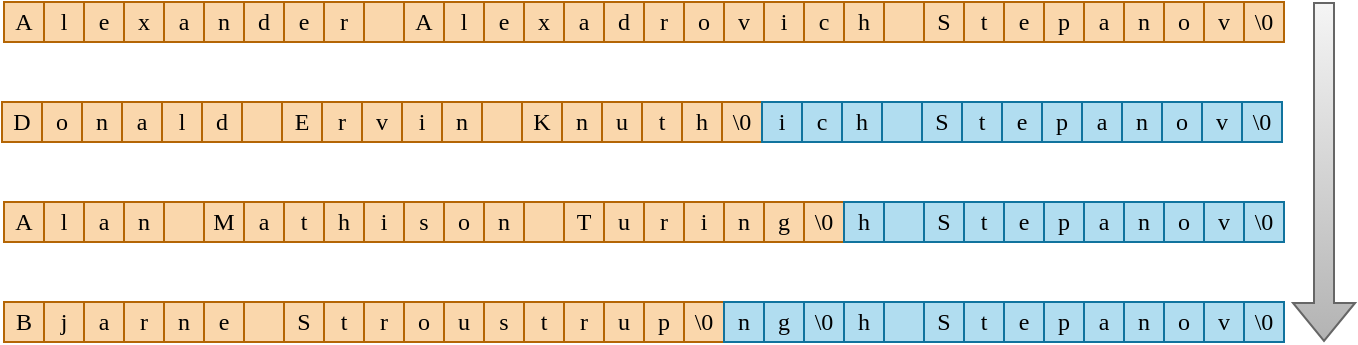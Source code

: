 <mxfile version="22.1.16" type="device">
  <diagram name="Page-1" id="nZQKi7UJ11sSgHiRh12A">
    <mxGraphModel dx="1602" dy="516" grid="1" gridSize="10" guides="1" tooltips="1" connect="1" arrows="1" fold="1" page="1" pageScale="1" pageWidth="850" pageHeight="1100" math="0" shadow="0">
      <root>
        <mxCell id="0" />
        <mxCell id="1" parent="0" />
        <mxCell id="AO6BtqNN17s9clnaOmh2-70" value="A" style="rounded=0;whiteSpace=wrap;html=1;fontFamily=consolas;fillColor=#fad7ac;strokeColor=#b46504;" parent="1" vertex="1">
          <mxGeometry y="40" width="20" height="20" as="geometry" />
        </mxCell>
        <mxCell id="AO6BtqNN17s9clnaOmh2-71" value="l" style="rounded=0;whiteSpace=wrap;html=1;fontFamily=consolas;fillColor=#fad7ac;strokeColor=#b46504;" parent="1" vertex="1">
          <mxGeometry x="20" y="40" width="20" height="20" as="geometry" />
        </mxCell>
        <mxCell id="AO6BtqNN17s9clnaOmh2-72" value="e" style="rounded=0;whiteSpace=wrap;html=1;fontFamily=consolas;fillColor=#fad7ac;strokeColor=#b46504;" parent="1" vertex="1">
          <mxGeometry x="40" y="40" width="20" height="20" as="geometry" />
        </mxCell>
        <mxCell id="AO6BtqNN17s9clnaOmh2-73" value="x" style="rounded=0;whiteSpace=wrap;html=1;fontFamily=consolas;fillColor=#fad7ac;strokeColor=#b46504;" parent="1" vertex="1">
          <mxGeometry x="60" y="40" width="20" height="20" as="geometry" />
        </mxCell>
        <mxCell id="AO6BtqNN17s9clnaOmh2-74" value="a" style="rounded=0;whiteSpace=wrap;html=1;fontFamily=consolas;fillColor=#fad7ac;strokeColor=#b46504;" parent="1" vertex="1">
          <mxGeometry x="80" y="40" width="20" height="20" as="geometry" />
        </mxCell>
        <mxCell id="AO6BtqNN17s9clnaOmh2-75" value="n" style="rounded=0;whiteSpace=wrap;html=1;fontFamily=consolas;fillColor=#fad7ac;strokeColor=#b46504;" parent="1" vertex="1">
          <mxGeometry x="100" y="40" width="20" height="20" as="geometry" />
        </mxCell>
        <mxCell id="AO6BtqNN17s9clnaOmh2-76" value="d" style="rounded=0;whiteSpace=wrap;html=1;fontFamily=consolas;fillColor=#fad7ac;strokeColor=#b46504;" parent="1" vertex="1">
          <mxGeometry x="120" y="40" width="20" height="20" as="geometry" />
        </mxCell>
        <mxCell id="AO6BtqNN17s9clnaOmh2-77" value="e" style="rounded=0;whiteSpace=wrap;html=1;fontFamily=consolas;fillColor=#fad7ac;strokeColor=#b46504;" parent="1" vertex="1">
          <mxGeometry x="140" y="40" width="20" height="20" as="geometry" />
        </mxCell>
        <mxCell id="AO6BtqNN17s9clnaOmh2-78" value="r" style="rounded=0;whiteSpace=wrap;html=1;fontFamily=consolas;fillColor=#fad7ac;strokeColor=#b46504;" parent="1" vertex="1">
          <mxGeometry x="160" y="40" width="20" height="20" as="geometry" />
        </mxCell>
        <mxCell id="AO6BtqNN17s9clnaOmh2-79" value="&amp;nbsp;" style="rounded=0;whiteSpace=wrap;html=1;fontFamily=consolas;fillColor=#fad7ac;strokeColor=#b46504;" parent="1" vertex="1">
          <mxGeometry x="180" y="40" width="20" height="20" as="geometry" />
        </mxCell>
        <mxCell id="AO6BtqNN17s9clnaOmh2-80" value="A" style="rounded=0;whiteSpace=wrap;html=1;fontFamily=consolas;fillColor=#fad7ac;strokeColor=#b46504;" parent="1" vertex="1">
          <mxGeometry x="200" y="40" width="20" height="20" as="geometry" />
        </mxCell>
        <mxCell id="AO6BtqNN17s9clnaOmh2-81" value="l" style="rounded=0;whiteSpace=wrap;html=1;fontFamily=consolas;fillColor=#fad7ac;strokeColor=#b46504;" parent="1" vertex="1">
          <mxGeometry x="220" y="40" width="20" height="20" as="geometry" />
        </mxCell>
        <mxCell id="AO6BtqNN17s9clnaOmh2-82" value="e" style="rounded=0;whiteSpace=wrap;html=1;fontFamily=consolas;fillColor=#fad7ac;strokeColor=#b46504;" parent="1" vertex="1">
          <mxGeometry x="240" y="40" width="20" height="20" as="geometry" />
        </mxCell>
        <mxCell id="AO6BtqNN17s9clnaOmh2-83" value="x" style="rounded=0;whiteSpace=wrap;html=1;fontFamily=consolas;fillColor=#fad7ac;strokeColor=#b46504;" parent="1" vertex="1">
          <mxGeometry x="260" y="40" width="20" height="20" as="geometry" />
        </mxCell>
        <mxCell id="AO6BtqNN17s9clnaOmh2-84" value="a" style="rounded=0;whiteSpace=wrap;html=1;fontFamily=consolas;fillColor=#fad7ac;strokeColor=#b46504;" parent="1" vertex="1">
          <mxGeometry x="280" y="40" width="20" height="20" as="geometry" />
        </mxCell>
        <mxCell id="AO6BtqNN17s9clnaOmh2-85" value="d" style="rounded=0;whiteSpace=wrap;html=1;fontFamily=consolas;fillColor=#fad7ac;strokeColor=#b46504;" parent="1" vertex="1">
          <mxGeometry x="300" y="40" width="20" height="20" as="geometry" />
        </mxCell>
        <mxCell id="AO6BtqNN17s9clnaOmh2-86" value="r" style="rounded=0;whiteSpace=wrap;html=1;fontFamily=consolas;fillColor=#fad7ac;strokeColor=#b46504;" parent="1" vertex="1">
          <mxGeometry x="320" y="40" width="20" height="20" as="geometry" />
        </mxCell>
        <mxCell id="AO6BtqNN17s9clnaOmh2-87" value="o" style="rounded=0;whiteSpace=wrap;html=1;fontFamily=consolas;fillColor=#fad7ac;strokeColor=#b46504;" parent="1" vertex="1">
          <mxGeometry x="340" y="40" width="20" height="20" as="geometry" />
        </mxCell>
        <mxCell id="AO6BtqNN17s9clnaOmh2-88" value="v" style="rounded=0;whiteSpace=wrap;html=1;fontFamily=consolas;fillColor=#fad7ac;strokeColor=#b46504;" parent="1" vertex="1">
          <mxGeometry x="360" y="40" width="20" height="20" as="geometry" />
        </mxCell>
        <mxCell id="AO6BtqNN17s9clnaOmh2-89" value="i" style="rounded=0;whiteSpace=wrap;html=1;fontFamily=consolas;fillColor=#fad7ac;strokeColor=#b46504;" parent="1" vertex="1">
          <mxGeometry x="380" y="40" width="20" height="20" as="geometry" />
        </mxCell>
        <mxCell id="AO6BtqNN17s9clnaOmh2-101" value="c" style="rounded=0;whiteSpace=wrap;html=1;fontFamily=consolas;fillColor=#fad7ac;strokeColor=#b46504;" parent="1" vertex="1">
          <mxGeometry x="400" y="40" width="20" height="20" as="geometry" />
        </mxCell>
        <mxCell id="AO6BtqNN17s9clnaOmh2-102" value="h" style="rounded=0;whiteSpace=wrap;html=1;fontFamily=consolas;fillColor=#fad7ac;strokeColor=#b46504;" parent="1" vertex="1">
          <mxGeometry x="420" y="40" width="20" height="20" as="geometry" />
        </mxCell>
        <mxCell id="AO6BtqNN17s9clnaOmh2-103" value="&amp;nbsp;" style="rounded=0;whiteSpace=wrap;html=1;fontFamily=consolas;fillColor=#fad7ac;strokeColor=#b46504;" parent="1" vertex="1">
          <mxGeometry x="440" y="40" width="20" height="20" as="geometry" />
        </mxCell>
        <mxCell id="AO6BtqNN17s9clnaOmh2-104" value="S" style="rounded=0;whiteSpace=wrap;html=1;fontFamily=consolas;fillColor=#fad7ac;strokeColor=#b46504;" parent="1" vertex="1">
          <mxGeometry x="460" y="40" width="20" height="20" as="geometry" />
        </mxCell>
        <mxCell id="AO6BtqNN17s9clnaOmh2-105" value="t" style="rounded=0;whiteSpace=wrap;html=1;fontFamily=consolas;fillColor=#fad7ac;strokeColor=#b46504;" parent="1" vertex="1">
          <mxGeometry x="480" y="40" width="20" height="20" as="geometry" />
        </mxCell>
        <mxCell id="AO6BtqNN17s9clnaOmh2-106" value="e" style="rounded=0;whiteSpace=wrap;html=1;fontFamily=consolas;fillColor=#fad7ac;strokeColor=#b46504;" parent="1" vertex="1">
          <mxGeometry x="500" y="40" width="20" height="20" as="geometry" />
        </mxCell>
        <mxCell id="AO6BtqNN17s9clnaOmh2-107" value="p" style="rounded=0;whiteSpace=wrap;html=1;fontFamily=consolas;fillColor=#fad7ac;strokeColor=#b46504;" parent="1" vertex="1">
          <mxGeometry x="520" y="40" width="20" height="20" as="geometry" />
        </mxCell>
        <mxCell id="AO6BtqNN17s9clnaOmh2-108" value="a" style="rounded=0;whiteSpace=wrap;html=1;fontFamily=consolas;fillColor=#fad7ac;strokeColor=#b46504;" parent="1" vertex="1">
          <mxGeometry x="540" y="40" width="20" height="20" as="geometry" />
        </mxCell>
        <mxCell id="AO6BtqNN17s9clnaOmh2-109" value="n" style="rounded=0;whiteSpace=wrap;html=1;fontFamily=consolas;fillColor=#fad7ac;strokeColor=#b46504;" parent="1" vertex="1">
          <mxGeometry x="560" y="40" width="20" height="20" as="geometry" />
        </mxCell>
        <mxCell id="AO6BtqNN17s9clnaOmh2-110" value="o" style="rounded=0;whiteSpace=wrap;html=1;fontFamily=consolas;fillColor=#fad7ac;strokeColor=#b46504;" parent="1" vertex="1">
          <mxGeometry x="580" y="40" width="20" height="20" as="geometry" />
        </mxCell>
        <mxCell id="AO6BtqNN17s9clnaOmh2-112" value="D" style="rounded=0;whiteSpace=wrap;html=1;fontFamily=consolas;fillColor=#fad7ac;strokeColor=#b46504;" parent="1" vertex="1">
          <mxGeometry x="-1" y="90" width="20" height="20" as="geometry" />
        </mxCell>
        <mxCell id="AO6BtqNN17s9clnaOmh2-113" value="o" style="rounded=0;whiteSpace=wrap;html=1;fontFamily=consolas;fillColor=#fad7ac;strokeColor=#b46504;" parent="1" vertex="1">
          <mxGeometry x="19" y="90" width="20" height="20" as="geometry" />
        </mxCell>
        <mxCell id="AO6BtqNN17s9clnaOmh2-114" value="n" style="rounded=0;whiteSpace=wrap;html=1;fontFamily=consolas;fillColor=#fad7ac;strokeColor=#b46504;" parent="1" vertex="1">
          <mxGeometry x="39" y="90" width="20" height="20" as="geometry" />
        </mxCell>
        <mxCell id="AO6BtqNN17s9clnaOmh2-115" value="a" style="rounded=0;whiteSpace=wrap;html=1;fontFamily=consolas;fillColor=#fad7ac;strokeColor=#b46504;" parent="1" vertex="1">
          <mxGeometry x="59" y="90" width="20" height="20" as="geometry" />
        </mxCell>
        <mxCell id="AO6BtqNN17s9clnaOmh2-116" value="l" style="rounded=0;whiteSpace=wrap;html=1;fontFamily=consolas;fillColor=#fad7ac;strokeColor=#b46504;" parent="1" vertex="1">
          <mxGeometry x="79" y="90" width="20" height="20" as="geometry" />
        </mxCell>
        <mxCell id="AO6BtqNN17s9clnaOmh2-117" value="d" style="rounded=0;whiteSpace=wrap;html=1;fontFamily=consolas;fillColor=#fad7ac;strokeColor=#b46504;" parent="1" vertex="1">
          <mxGeometry x="99" y="90" width="20" height="20" as="geometry" />
        </mxCell>
        <mxCell id="AO6BtqNN17s9clnaOmh2-118" value="&amp;nbsp;" style="rounded=0;whiteSpace=wrap;html=1;fontFamily=consolas;fillColor=#fad7ac;strokeColor=#b46504;" parent="1" vertex="1">
          <mxGeometry x="119" y="90" width="20" height="20" as="geometry" />
        </mxCell>
        <mxCell id="AO6BtqNN17s9clnaOmh2-119" value="E" style="rounded=0;whiteSpace=wrap;html=1;fontFamily=consolas;fillColor=#fad7ac;strokeColor=#b46504;" parent="1" vertex="1">
          <mxGeometry x="139" y="90" width="20" height="20" as="geometry" />
        </mxCell>
        <mxCell id="AO6BtqNN17s9clnaOmh2-120" value="r" style="rounded=0;whiteSpace=wrap;html=1;fontFamily=consolas;fillColor=#fad7ac;strokeColor=#b46504;" parent="1" vertex="1">
          <mxGeometry x="159" y="90" width="20" height="20" as="geometry" />
        </mxCell>
        <mxCell id="AO6BtqNN17s9clnaOmh2-121" value="v" style="rounded=0;whiteSpace=wrap;html=1;fontFamily=consolas;fillColor=#fad7ac;strokeColor=#b46504;" parent="1" vertex="1">
          <mxGeometry x="179" y="90" width="20" height="20" as="geometry" />
        </mxCell>
        <mxCell id="AO6BtqNN17s9clnaOmh2-122" value="i" style="rounded=0;whiteSpace=wrap;html=1;fontFamily=consolas;fillColor=#fad7ac;strokeColor=#b46504;" parent="1" vertex="1">
          <mxGeometry x="199" y="90" width="20" height="20" as="geometry" />
        </mxCell>
        <mxCell id="AO6BtqNN17s9clnaOmh2-123" value="n" style="rounded=0;whiteSpace=wrap;html=1;fontFamily=consolas;fillColor=#fad7ac;strokeColor=#b46504;" parent="1" vertex="1">
          <mxGeometry x="219" y="90" width="20" height="20" as="geometry" />
        </mxCell>
        <mxCell id="AO6BtqNN17s9clnaOmh2-124" value="&amp;nbsp;" style="rounded=0;whiteSpace=wrap;html=1;fontFamily=consolas;fillColor=#fad7ac;strokeColor=#b46504;" parent="1" vertex="1">
          <mxGeometry x="239" y="90" width="20" height="20" as="geometry" />
        </mxCell>
        <mxCell id="AO6BtqNN17s9clnaOmh2-125" value="K" style="rounded=0;whiteSpace=wrap;html=1;fontFamily=consolas;fillColor=#fad7ac;strokeColor=#b46504;" parent="1" vertex="1">
          <mxGeometry x="259" y="90" width="20" height="20" as="geometry" />
        </mxCell>
        <mxCell id="AO6BtqNN17s9clnaOmh2-126" value="n" style="rounded=0;whiteSpace=wrap;html=1;fontFamily=consolas;fillColor=#fad7ac;strokeColor=#b46504;" parent="1" vertex="1">
          <mxGeometry x="279" y="90" width="20" height="20" as="geometry" />
        </mxCell>
        <mxCell id="AO6BtqNN17s9clnaOmh2-127" value="u" style="rounded=0;whiteSpace=wrap;html=1;fontFamily=consolas;fillColor=#fad7ac;strokeColor=#b46504;" parent="1" vertex="1">
          <mxGeometry x="299" y="90" width="20" height="20" as="geometry" />
        </mxCell>
        <mxCell id="AO6BtqNN17s9clnaOmh2-128" value="t" style="rounded=0;whiteSpace=wrap;html=1;fontFamily=consolas;fillColor=#fad7ac;strokeColor=#b46504;" parent="1" vertex="1">
          <mxGeometry x="319" y="90" width="20" height="20" as="geometry" />
        </mxCell>
        <mxCell id="AO6BtqNN17s9clnaOmh2-129" value="h" style="rounded=0;whiteSpace=wrap;html=1;fontFamily=consolas;fillColor=#fad7ac;strokeColor=#b46504;" parent="1" vertex="1">
          <mxGeometry x="339" y="90" width="20" height="20" as="geometry" />
        </mxCell>
        <mxCell id="AO6BtqNN17s9clnaOmh2-130" value="\0" style="rounded=0;whiteSpace=wrap;html=1;fontFamily=consolas;fillColor=#fad7ac;strokeColor=#b46504;" parent="1" vertex="1">
          <mxGeometry x="359" y="90" width="20" height="20" as="geometry" />
        </mxCell>
        <mxCell id="AO6BtqNN17s9clnaOmh2-131" value="i" style="rounded=0;whiteSpace=wrap;html=1;fontFamily=consolas;fillColor=#b1ddf0;strokeColor=#10739e;" parent="1" vertex="1">
          <mxGeometry x="379" y="90" width="20" height="20" as="geometry" />
        </mxCell>
        <mxCell id="AO6BtqNN17s9clnaOmh2-132" value="c" style="rounded=0;whiteSpace=wrap;html=1;fontFamily=consolas;fillColor=#b1ddf0;strokeColor=#10739e;" parent="1" vertex="1">
          <mxGeometry x="399" y="90" width="20" height="20" as="geometry" />
        </mxCell>
        <mxCell id="AO6BtqNN17s9clnaOmh2-133" value="h" style="rounded=0;whiteSpace=wrap;html=1;fontFamily=consolas;fillColor=#b1ddf0;strokeColor=#10739e;" parent="1" vertex="1">
          <mxGeometry x="419" y="90" width="20" height="20" as="geometry" />
        </mxCell>
        <mxCell id="AO6BtqNN17s9clnaOmh2-134" value="&amp;nbsp;" style="rounded=0;whiteSpace=wrap;html=1;fontFamily=consolas;fillColor=#b1ddf0;strokeColor=#10739e;" parent="1" vertex="1">
          <mxGeometry x="439" y="90" width="20" height="20" as="geometry" />
        </mxCell>
        <mxCell id="AO6BtqNN17s9clnaOmh2-135" value="S" style="rounded=0;whiteSpace=wrap;html=1;fontFamily=consolas;fillColor=#b1ddf0;strokeColor=#10739e;" parent="1" vertex="1">
          <mxGeometry x="459" y="90" width="20" height="20" as="geometry" />
        </mxCell>
        <mxCell id="AO6BtqNN17s9clnaOmh2-136" value="t" style="rounded=0;whiteSpace=wrap;html=1;fontFamily=consolas;fillColor=#b1ddf0;strokeColor=#10739e;" parent="1" vertex="1">
          <mxGeometry x="479" y="90" width="20" height="20" as="geometry" />
        </mxCell>
        <mxCell id="AO6BtqNN17s9clnaOmh2-137" value="e" style="rounded=0;whiteSpace=wrap;html=1;fontFamily=consolas;fillColor=#b1ddf0;strokeColor=#10739e;" parent="1" vertex="1">
          <mxGeometry x="499" y="90" width="20" height="20" as="geometry" />
        </mxCell>
        <mxCell id="AO6BtqNN17s9clnaOmh2-138" value="p" style="rounded=0;whiteSpace=wrap;html=1;fontFamily=consolas;fillColor=#b1ddf0;strokeColor=#10739e;" parent="1" vertex="1">
          <mxGeometry x="519" y="90" width="20" height="20" as="geometry" />
        </mxCell>
        <mxCell id="AO6BtqNN17s9clnaOmh2-139" value="a" style="rounded=0;whiteSpace=wrap;html=1;fontFamily=consolas;fillColor=#b1ddf0;strokeColor=#10739e;" parent="1" vertex="1">
          <mxGeometry x="539" y="90" width="20" height="20" as="geometry" />
        </mxCell>
        <mxCell id="AO6BtqNN17s9clnaOmh2-140" value="n" style="rounded=0;whiteSpace=wrap;html=1;fontFamily=consolas;fillColor=#b1ddf0;strokeColor=#10739e;" parent="1" vertex="1">
          <mxGeometry x="559" y="90" width="20" height="20" as="geometry" />
        </mxCell>
        <mxCell id="AO6BtqNN17s9clnaOmh2-141" value="o" style="rounded=0;whiteSpace=wrap;html=1;fontFamily=consolas;fillColor=#b1ddf0;strokeColor=#10739e;" parent="1" vertex="1">
          <mxGeometry x="579" y="90" width="20" height="20" as="geometry" />
        </mxCell>
        <mxCell id="AO6BtqNN17s9clnaOmh2-143" value="v" style="rounded=0;whiteSpace=wrap;html=1;fontFamily=consolas;fillColor=#fad7ac;strokeColor=#b46504;" parent="1" vertex="1">
          <mxGeometry x="600" y="40" width="20" height="20" as="geometry" />
        </mxCell>
        <mxCell id="AO6BtqNN17s9clnaOmh2-144" value="\0" style="rounded=0;whiteSpace=wrap;html=1;fontFamily=consolas;fillColor=#fad7ac;strokeColor=#b46504;" parent="1" vertex="1">
          <mxGeometry x="620" y="40" width="20" height="20" as="geometry" />
        </mxCell>
        <mxCell id="AO6BtqNN17s9clnaOmh2-148" value="v" style="rounded=0;whiteSpace=wrap;html=1;fontFamily=consolas;fillColor=#b1ddf0;strokeColor=#10739e;" parent="1" vertex="1">
          <mxGeometry x="599" y="90" width="20" height="20" as="geometry" />
        </mxCell>
        <mxCell id="AO6BtqNN17s9clnaOmh2-149" value="\0" style="rounded=0;whiteSpace=wrap;html=1;fontFamily=consolas;fillColor=#b1ddf0;strokeColor=#10739e;" parent="1" vertex="1">
          <mxGeometry x="619" y="90" width="20" height="20" as="geometry" />
        </mxCell>
        <mxCell id="AO6BtqNN17s9clnaOmh2-150" value="B" style="rounded=0;whiteSpace=wrap;html=1;fontFamily=consolas;fillColor=#fad7ac;strokeColor=#b46504;" parent="1" vertex="1">
          <mxGeometry y="190" width="20" height="20" as="geometry" />
        </mxCell>
        <mxCell id="AO6BtqNN17s9clnaOmh2-151" value="j" style="rounded=0;whiteSpace=wrap;html=1;fontFamily=consolas;fillColor=#fad7ac;strokeColor=#b46504;" parent="1" vertex="1">
          <mxGeometry x="20" y="190" width="20" height="20" as="geometry" />
        </mxCell>
        <mxCell id="AO6BtqNN17s9clnaOmh2-152" value="a" style="rounded=0;whiteSpace=wrap;html=1;fontFamily=consolas;fillColor=#fad7ac;strokeColor=#b46504;" parent="1" vertex="1">
          <mxGeometry x="40" y="190" width="20" height="20" as="geometry" />
        </mxCell>
        <mxCell id="AO6BtqNN17s9clnaOmh2-153" value="r" style="rounded=0;whiteSpace=wrap;html=1;fontFamily=consolas;fillColor=#fad7ac;strokeColor=#b46504;" parent="1" vertex="1">
          <mxGeometry x="60" y="190" width="20" height="20" as="geometry" />
        </mxCell>
        <mxCell id="AO6BtqNN17s9clnaOmh2-154" value="n" style="rounded=0;whiteSpace=wrap;html=1;fontFamily=consolas;fillColor=#fad7ac;strokeColor=#b46504;" parent="1" vertex="1">
          <mxGeometry x="80" y="190" width="20" height="20" as="geometry" />
        </mxCell>
        <mxCell id="AO6BtqNN17s9clnaOmh2-155" value="e" style="rounded=0;whiteSpace=wrap;html=1;fontFamily=consolas;fillColor=#fad7ac;strokeColor=#b46504;" parent="1" vertex="1">
          <mxGeometry x="100" y="190" width="20" height="20" as="geometry" />
        </mxCell>
        <mxCell id="AO6BtqNN17s9clnaOmh2-156" value="&amp;nbsp;" style="rounded=0;whiteSpace=wrap;html=1;fontFamily=consolas;fillColor=#fad7ac;strokeColor=#b46504;" parent="1" vertex="1">
          <mxGeometry x="120" y="190" width="20" height="20" as="geometry" />
        </mxCell>
        <mxCell id="AO6BtqNN17s9clnaOmh2-157" value="S" style="rounded=0;whiteSpace=wrap;html=1;fontFamily=consolas;fillColor=#fad7ac;strokeColor=#b46504;" parent="1" vertex="1">
          <mxGeometry x="140" y="190" width="20" height="20" as="geometry" />
        </mxCell>
        <mxCell id="AO6BtqNN17s9clnaOmh2-158" value="t" style="rounded=0;whiteSpace=wrap;html=1;fontFamily=consolas;fillColor=#fad7ac;strokeColor=#b46504;" parent="1" vertex="1">
          <mxGeometry x="160" y="190" width="20" height="20" as="geometry" />
        </mxCell>
        <mxCell id="AO6BtqNN17s9clnaOmh2-159" value="r" style="rounded=0;whiteSpace=wrap;html=1;fontFamily=consolas;fillColor=#fad7ac;strokeColor=#b46504;" parent="1" vertex="1">
          <mxGeometry x="180" y="190" width="20" height="20" as="geometry" />
        </mxCell>
        <mxCell id="AO6BtqNN17s9clnaOmh2-160" value="o" style="rounded=0;whiteSpace=wrap;html=1;fontFamily=consolas;fillColor=#fad7ac;strokeColor=#b46504;" parent="1" vertex="1">
          <mxGeometry x="200" y="190" width="20" height="20" as="geometry" />
        </mxCell>
        <mxCell id="AO6BtqNN17s9clnaOmh2-161" value="u" style="rounded=0;whiteSpace=wrap;html=1;fontFamily=consolas;fillColor=#fad7ac;strokeColor=#b46504;" parent="1" vertex="1">
          <mxGeometry x="220" y="190" width="20" height="20" as="geometry" />
        </mxCell>
        <mxCell id="AO6BtqNN17s9clnaOmh2-162" value="s" style="rounded=0;whiteSpace=wrap;html=1;fontFamily=consolas;fillColor=#fad7ac;strokeColor=#b46504;" parent="1" vertex="1">
          <mxGeometry x="240" y="190" width="20" height="20" as="geometry" />
        </mxCell>
        <mxCell id="AO6BtqNN17s9clnaOmh2-163" value="t" style="rounded=0;whiteSpace=wrap;html=1;fontFamily=consolas;fillColor=#fad7ac;strokeColor=#b46504;" parent="1" vertex="1">
          <mxGeometry x="260" y="190" width="20" height="20" as="geometry" />
        </mxCell>
        <mxCell id="AO6BtqNN17s9clnaOmh2-164" value="r" style="rounded=0;whiteSpace=wrap;html=1;fontFamily=consolas;fillColor=#fad7ac;strokeColor=#b46504;" parent="1" vertex="1">
          <mxGeometry x="280" y="190" width="20" height="20" as="geometry" />
        </mxCell>
        <mxCell id="AO6BtqNN17s9clnaOmh2-165" value="u" style="rounded=0;whiteSpace=wrap;html=1;fontFamily=consolas;fillColor=#fad7ac;strokeColor=#b46504;" parent="1" vertex="1">
          <mxGeometry x="300" y="190" width="20" height="20" as="geometry" />
        </mxCell>
        <mxCell id="AO6BtqNN17s9clnaOmh2-166" value="p" style="rounded=0;whiteSpace=wrap;html=1;fontFamily=consolas;fillColor=#fad7ac;strokeColor=#b46504;" parent="1" vertex="1">
          <mxGeometry x="320" y="190" width="20" height="20" as="geometry" />
        </mxCell>
        <mxCell id="AO6BtqNN17s9clnaOmh2-167" value="\0" style="rounded=0;whiteSpace=wrap;html=1;fontFamily=consolas;fillColor=#fad7ac;strokeColor=#b46504;" parent="1" vertex="1">
          <mxGeometry x="340" y="190" width="20" height="20" as="geometry" />
        </mxCell>
        <mxCell id="AO6BtqNN17s9clnaOmh2-168" value="n" style="rounded=0;whiteSpace=wrap;html=1;fontFamily=consolas;fillColor=#b1ddf0;strokeColor=#10739e;" parent="1" vertex="1">
          <mxGeometry x="360" y="190" width="20" height="20" as="geometry" />
        </mxCell>
        <mxCell id="AO6BtqNN17s9clnaOmh2-169" value="g" style="rounded=0;whiteSpace=wrap;html=1;fontFamily=consolas;fillColor=#b1ddf0;strokeColor=#10739e;" parent="1" vertex="1">
          <mxGeometry x="380" y="190" width="20" height="20" as="geometry" />
        </mxCell>
        <mxCell id="AO6BtqNN17s9clnaOmh2-170" value="\0" style="rounded=0;whiteSpace=wrap;html=1;fontFamily=consolas;fillColor=#b1ddf0;strokeColor=#10739e;" parent="1" vertex="1">
          <mxGeometry x="400" y="190" width="20" height="20" as="geometry" />
        </mxCell>
        <mxCell id="AO6BtqNN17s9clnaOmh2-171" value="h" style="rounded=0;whiteSpace=wrap;html=1;fontFamily=consolas;fillColor=#b1ddf0;strokeColor=#10739e;" parent="1" vertex="1">
          <mxGeometry x="420" y="190" width="20" height="20" as="geometry" />
        </mxCell>
        <mxCell id="AO6BtqNN17s9clnaOmh2-172" value="&amp;nbsp;" style="rounded=0;whiteSpace=wrap;html=1;fontFamily=consolas;fillColor=#b1ddf0;strokeColor=#10739e;" parent="1" vertex="1">
          <mxGeometry x="440" y="190" width="20" height="20" as="geometry" />
        </mxCell>
        <mxCell id="AO6BtqNN17s9clnaOmh2-173" value="S" style="rounded=0;whiteSpace=wrap;html=1;fontFamily=consolas;fillColor=#b1ddf0;strokeColor=#10739e;" parent="1" vertex="1">
          <mxGeometry x="460" y="190" width="20" height="20" as="geometry" />
        </mxCell>
        <mxCell id="AO6BtqNN17s9clnaOmh2-174" value="t" style="rounded=0;whiteSpace=wrap;html=1;fontFamily=consolas;fillColor=#b1ddf0;strokeColor=#10739e;" parent="1" vertex="1">
          <mxGeometry x="480" y="190" width="20" height="20" as="geometry" />
        </mxCell>
        <mxCell id="AO6BtqNN17s9clnaOmh2-175" value="e" style="rounded=0;whiteSpace=wrap;html=1;fontFamily=consolas;fillColor=#b1ddf0;strokeColor=#10739e;" parent="1" vertex="1">
          <mxGeometry x="500" y="190" width="20" height="20" as="geometry" />
        </mxCell>
        <mxCell id="AO6BtqNN17s9clnaOmh2-176" value="p" style="rounded=0;whiteSpace=wrap;html=1;fontFamily=consolas;fillColor=#b1ddf0;strokeColor=#10739e;" parent="1" vertex="1">
          <mxGeometry x="520" y="190" width="20" height="20" as="geometry" />
        </mxCell>
        <mxCell id="AO6BtqNN17s9clnaOmh2-177" value="a" style="rounded=0;whiteSpace=wrap;html=1;fontFamily=consolas;fillColor=#b1ddf0;strokeColor=#10739e;" parent="1" vertex="1">
          <mxGeometry x="540" y="190" width="20" height="20" as="geometry" />
        </mxCell>
        <mxCell id="AO6BtqNN17s9clnaOmh2-178" value="n" style="rounded=0;whiteSpace=wrap;html=1;fontFamily=consolas;fillColor=#b1ddf0;strokeColor=#10739e;" parent="1" vertex="1">
          <mxGeometry x="560" y="190" width="20" height="20" as="geometry" />
        </mxCell>
        <mxCell id="AO6BtqNN17s9clnaOmh2-179" value="o" style="rounded=0;whiteSpace=wrap;html=1;fontFamily=consolas;fillColor=#b1ddf0;strokeColor=#10739e;" parent="1" vertex="1">
          <mxGeometry x="580" y="190" width="20" height="20" as="geometry" />
        </mxCell>
        <mxCell id="AO6BtqNN17s9clnaOmh2-180" value="v" style="rounded=0;whiteSpace=wrap;html=1;fontFamily=consolas;fillColor=#b1ddf0;strokeColor=#10739e;" parent="1" vertex="1">
          <mxGeometry x="600" y="190" width="20" height="20" as="geometry" />
        </mxCell>
        <mxCell id="AO6BtqNN17s9clnaOmh2-181" value="\0" style="rounded=0;whiteSpace=wrap;html=1;fontFamily=consolas;fillColor=#b1ddf0;strokeColor=#10739e;" parent="1" vertex="1">
          <mxGeometry x="620" y="190" width="20" height="20" as="geometry" />
        </mxCell>
        <mxCell id="AO6BtqNN17s9clnaOmh2-183" value="A" style="rounded=0;whiteSpace=wrap;html=1;fontFamily=consolas;fillColor=#fad7ac;strokeColor=#b46504;" parent="1" vertex="1">
          <mxGeometry y="140" width="20" height="20" as="geometry" />
        </mxCell>
        <mxCell id="AO6BtqNN17s9clnaOmh2-184" value="l" style="rounded=0;whiteSpace=wrap;html=1;fontFamily=consolas;fillColor=#fad7ac;strokeColor=#b46504;" parent="1" vertex="1">
          <mxGeometry x="20" y="140" width="20" height="20" as="geometry" />
        </mxCell>
        <mxCell id="AO6BtqNN17s9clnaOmh2-185" value="a" style="rounded=0;whiteSpace=wrap;html=1;fontFamily=consolas;fillColor=#fad7ac;strokeColor=#b46504;" parent="1" vertex="1">
          <mxGeometry x="40" y="140" width="20" height="20" as="geometry" />
        </mxCell>
        <mxCell id="AO6BtqNN17s9clnaOmh2-186" value="n" style="rounded=0;whiteSpace=wrap;html=1;fontFamily=consolas;fillColor=#fad7ac;strokeColor=#b46504;" parent="1" vertex="1">
          <mxGeometry x="60" y="140" width="20" height="20" as="geometry" />
        </mxCell>
        <mxCell id="AO6BtqNN17s9clnaOmh2-187" value="&amp;nbsp;" style="rounded=0;whiteSpace=wrap;html=1;fontFamily=consolas;fillColor=#fad7ac;strokeColor=#b46504;" parent="1" vertex="1">
          <mxGeometry x="80" y="140" width="20" height="20" as="geometry" />
        </mxCell>
        <mxCell id="AO6BtqNN17s9clnaOmh2-188" value="M" style="rounded=0;whiteSpace=wrap;html=1;fontFamily=consolas;fillColor=#fad7ac;strokeColor=#b46504;" parent="1" vertex="1">
          <mxGeometry x="100" y="140" width="20" height="20" as="geometry" />
        </mxCell>
        <mxCell id="AO6BtqNN17s9clnaOmh2-189" value="a" style="rounded=0;whiteSpace=wrap;html=1;fontFamily=consolas;fillColor=#fad7ac;strokeColor=#b46504;" parent="1" vertex="1">
          <mxGeometry x="120" y="140" width="20" height="20" as="geometry" />
        </mxCell>
        <mxCell id="AO6BtqNN17s9clnaOmh2-190" value="t" style="rounded=0;whiteSpace=wrap;html=1;fontFamily=consolas;fillColor=#fad7ac;strokeColor=#b46504;" parent="1" vertex="1">
          <mxGeometry x="140" y="140" width="20" height="20" as="geometry" />
        </mxCell>
        <mxCell id="AO6BtqNN17s9clnaOmh2-191" value="h" style="rounded=0;whiteSpace=wrap;html=1;fontFamily=consolas;fillColor=#fad7ac;strokeColor=#b46504;" parent="1" vertex="1">
          <mxGeometry x="160" y="140" width="20" height="20" as="geometry" />
        </mxCell>
        <mxCell id="AO6BtqNN17s9clnaOmh2-192" value="i" style="rounded=0;whiteSpace=wrap;html=1;fontFamily=consolas;fillColor=#fad7ac;strokeColor=#b46504;" parent="1" vertex="1">
          <mxGeometry x="180" y="140" width="20" height="20" as="geometry" />
        </mxCell>
        <mxCell id="AO6BtqNN17s9clnaOmh2-193" value="s" style="rounded=0;whiteSpace=wrap;html=1;fontFamily=consolas;fillColor=#fad7ac;strokeColor=#b46504;" parent="1" vertex="1">
          <mxGeometry x="200" y="140" width="20" height="20" as="geometry" />
        </mxCell>
        <mxCell id="AO6BtqNN17s9clnaOmh2-194" value="o" style="rounded=0;whiteSpace=wrap;html=1;fontFamily=consolas;fillColor=#fad7ac;strokeColor=#b46504;" parent="1" vertex="1">
          <mxGeometry x="220" y="140" width="20" height="20" as="geometry" />
        </mxCell>
        <mxCell id="AO6BtqNN17s9clnaOmh2-195" value="n" style="rounded=0;whiteSpace=wrap;html=1;fontFamily=consolas;fillColor=#fad7ac;strokeColor=#b46504;" parent="1" vertex="1">
          <mxGeometry x="240" y="140" width="20" height="20" as="geometry" />
        </mxCell>
        <mxCell id="AO6BtqNN17s9clnaOmh2-196" value="&amp;nbsp;" style="rounded=0;whiteSpace=wrap;html=1;fontFamily=consolas;fillColor=#fad7ac;strokeColor=#b46504;" parent="1" vertex="1">
          <mxGeometry x="260" y="140" width="20" height="20" as="geometry" />
        </mxCell>
        <mxCell id="AO6BtqNN17s9clnaOmh2-197" value="T" style="rounded=0;whiteSpace=wrap;html=1;fontFamily=consolas;fillColor=#fad7ac;strokeColor=#b46504;" parent="1" vertex="1">
          <mxGeometry x="280" y="140" width="20" height="20" as="geometry" />
        </mxCell>
        <mxCell id="AO6BtqNN17s9clnaOmh2-198" value="u" style="rounded=0;whiteSpace=wrap;html=1;fontFamily=consolas;fillColor=#fad7ac;strokeColor=#b46504;" parent="1" vertex="1">
          <mxGeometry x="300" y="140" width="20" height="20" as="geometry" />
        </mxCell>
        <mxCell id="AO6BtqNN17s9clnaOmh2-199" value="r" style="rounded=0;whiteSpace=wrap;html=1;fontFamily=consolas;fillColor=#fad7ac;strokeColor=#b46504;" parent="1" vertex="1">
          <mxGeometry x="320" y="140" width="20" height="20" as="geometry" />
        </mxCell>
        <mxCell id="AO6BtqNN17s9clnaOmh2-200" value="i" style="rounded=0;whiteSpace=wrap;html=1;fontFamily=consolas;fillColor=#fad7ac;strokeColor=#b46504;" parent="1" vertex="1">
          <mxGeometry x="340" y="140" width="20" height="20" as="geometry" />
        </mxCell>
        <mxCell id="AO6BtqNN17s9clnaOmh2-201" value="n" style="rounded=0;whiteSpace=wrap;html=1;fontFamily=consolas;fillColor=#fad7ac;strokeColor=#b46504;" parent="1" vertex="1">
          <mxGeometry x="360" y="140" width="20" height="20" as="geometry" />
        </mxCell>
        <mxCell id="AO6BtqNN17s9clnaOmh2-202" value="g" style="rounded=0;whiteSpace=wrap;html=1;fontFamily=consolas;fillColor=#fad7ac;strokeColor=#b46504;" parent="1" vertex="1">
          <mxGeometry x="380" y="140" width="20" height="20" as="geometry" />
        </mxCell>
        <mxCell id="AO6BtqNN17s9clnaOmh2-203" value="\0" style="rounded=0;whiteSpace=wrap;html=1;fontFamily=consolas;fillColor=#fad7ac;strokeColor=#b46504;" parent="1" vertex="1">
          <mxGeometry x="400" y="140" width="20" height="20" as="geometry" />
        </mxCell>
        <mxCell id="AO6BtqNN17s9clnaOmh2-204" value="h" style="rounded=0;whiteSpace=wrap;html=1;fontFamily=consolas;fillColor=#b1ddf0;strokeColor=#10739e;" parent="1" vertex="1">
          <mxGeometry x="420" y="140" width="20" height="20" as="geometry" />
        </mxCell>
        <mxCell id="AO6BtqNN17s9clnaOmh2-205" value="&amp;nbsp;" style="rounded=0;whiteSpace=wrap;html=1;fontFamily=consolas;fillColor=#b1ddf0;strokeColor=#10739e;" parent="1" vertex="1">
          <mxGeometry x="440" y="140" width="20" height="20" as="geometry" />
        </mxCell>
        <mxCell id="AO6BtqNN17s9clnaOmh2-206" value="S" style="rounded=0;whiteSpace=wrap;html=1;fontFamily=consolas;fillColor=#b1ddf0;strokeColor=#10739e;" parent="1" vertex="1">
          <mxGeometry x="460" y="140" width="20" height="20" as="geometry" />
        </mxCell>
        <mxCell id="AO6BtqNN17s9clnaOmh2-207" value="t" style="rounded=0;whiteSpace=wrap;html=1;fontFamily=consolas;fillColor=#b1ddf0;strokeColor=#10739e;" parent="1" vertex="1">
          <mxGeometry x="480" y="140" width="20" height="20" as="geometry" />
        </mxCell>
        <mxCell id="AO6BtqNN17s9clnaOmh2-208" value="e" style="rounded=0;whiteSpace=wrap;html=1;fontFamily=consolas;fillColor=#b1ddf0;strokeColor=#10739e;" parent="1" vertex="1">
          <mxGeometry x="500" y="140" width="20" height="20" as="geometry" />
        </mxCell>
        <mxCell id="AO6BtqNN17s9clnaOmh2-209" value="p" style="rounded=0;whiteSpace=wrap;html=1;fontFamily=consolas;fillColor=#b1ddf0;strokeColor=#10739e;" parent="1" vertex="1">
          <mxGeometry x="520" y="140" width="20" height="20" as="geometry" />
        </mxCell>
        <mxCell id="AO6BtqNN17s9clnaOmh2-210" value="a" style="rounded=0;whiteSpace=wrap;html=1;fontFamily=consolas;fillColor=#b1ddf0;strokeColor=#10739e;" parent="1" vertex="1">
          <mxGeometry x="540" y="140" width="20" height="20" as="geometry" />
        </mxCell>
        <mxCell id="AO6BtqNN17s9clnaOmh2-211" value="n" style="rounded=0;whiteSpace=wrap;html=1;fontFamily=consolas;fillColor=#b1ddf0;strokeColor=#10739e;" parent="1" vertex="1">
          <mxGeometry x="560" y="140" width="20" height="20" as="geometry" />
        </mxCell>
        <mxCell id="AO6BtqNN17s9clnaOmh2-212" value="o" style="rounded=0;whiteSpace=wrap;html=1;fontFamily=consolas;fillColor=#b1ddf0;strokeColor=#10739e;" parent="1" vertex="1">
          <mxGeometry x="580" y="140" width="20" height="20" as="geometry" />
        </mxCell>
        <mxCell id="AO6BtqNN17s9clnaOmh2-213" value="v" style="rounded=0;whiteSpace=wrap;html=1;fontFamily=consolas;fillColor=#b1ddf0;strokeColor=#10739e;" parent="1" vertex="1">
          <mxGeometry x="600" y="140" width="20" height="20" as="geometry" />
        </mxCell>
        <mxCell id="AO6BtqNN17s9clnaOmh2-214" value="\0" style="rounded=0;whiteSpace=wrap;html=1;fontFamily=consolas;fillColor=#b1ddf0;strokeColor=#10739e;" parent="1" vertex="1">
          <mxGeometry x="620" y="140" width="20" height="20" as="geometry" />
        </mxCell>
        <mxCell id="osX6IA2h_siDYXLlmoUd-1" value="" style="shape=flexArrow;endArrow=classic;html=1;rounded=0;fillColor=#F5F5F5;gradientColor=#b3b3b3;strokeColor=#666666;" edge="1" parent="1">
          <mxGeometry width="50" height="50" relative="1" as="geometry">
            <mxPoint x="660" y="40" as="sourcePoint" />
            <mxPoint x="660" y="210" as="targetPoint" />
          </mxGeometry>
        </mxCell>
      </root>
    </mxGraphModel>
  </diagram>
</mxfile>
